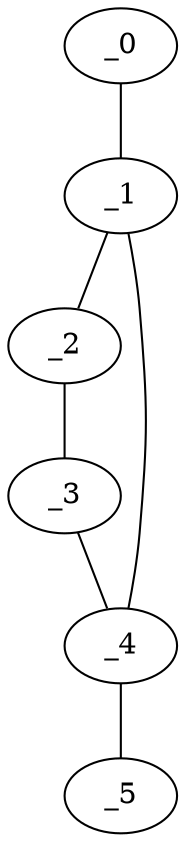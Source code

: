 graph WP1_0031 {
	_0	 [x="0.900341",
		y="2.66309"];
	_1	 [x="0.981086",
		y="0.496675"];
	_0 -- _1;
	_2	 [x="2.93352",
		y="3.10841"];
	_1 -- _2;
	_4	 [x="1.5",
		y="1.98"];
	_1 -- _4;
	_3	 [x="2.56363",
		y="0.157261"];
	_2 -- _3;
	_3 -- _4;
	_5	 [x="1.19725",
		y="1.54007"];
	_4 -- _5;
}

